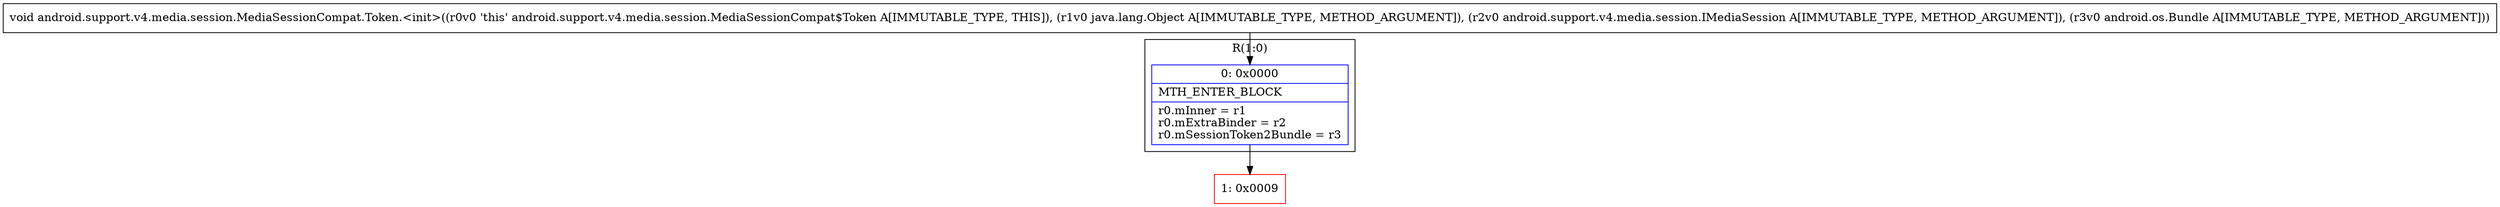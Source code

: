 digraph "CFG forandroid.support.v4.media.session.MediaSessionCompat.Token.\<init\>(Ljava\/lang\/Object;Landroid\/support\/v4\/media\/session\/IMediaSession;Landroid\/os\/Bundle;)V" {
subgraph cluster_Region_1234073591 {
label = "R(1:0)";
node [shape=record,color=blue];
Node_0 [shape=record,label="{0\:\ 0x0000|MTH_ENTER_BLOCK\l|r0.mInner = r1\lr0.mExtraBinder = r2\lr0.mSessionToken2Bundle = r3\l}"];
}
Node_1 [shape=record,color=red,label="{1\:\ 0x0009}"];
MethodNode[shape=record,label="{void android.support.v4.media.session.MediaSessionCompat.Token.\<init\>((r0v0 'this' android.support.v4.media.session.MediaSessionCompat$Token A[IMMUTABLE_TYPE, THIS]), (r1v0 java.lang.Object A[IMMUTABLE_TYPE, METHOD_ARGUMENT]), (r2v0 android.support.v4.media.session.IMediaSession A[IMMUTABLE_TYPE, METHOD_ARGUMENT]), (r3v0 android.os.Bundle A[IMMUTABLE_TYPE, METHOD_ARGUMENT])) }"];
MethodNode -> Node_0;
Node_0 -> Node_1;
}

